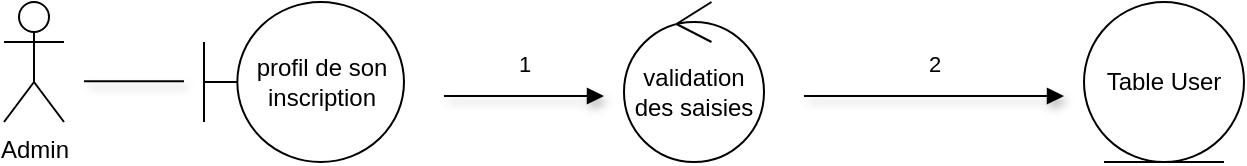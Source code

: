 <mxfile version="12.7.9" type="device"><diagram id="3YBZ4TyRGDd-K0dvz-aD" name="Page-1"><mxGraphModel dx="2942" dy="1105" grid="1" gridSize="10" guides="1" tooltips="1" connect="1" arrows="1" fold="1" page="1" pageScale="1" pageWidth="850" pageHeight="1100" math="0" shadow="0"><root><mxCell id="0"/><mxCell id="1" parent="0"/><mxCell id="W3wujk3GT0LRkmeRNSeT-1" value="Admin" style="shape=umlActor;verticalLabelPosition=bottom;labelBackgroundColor=#ffffff;verticalAlign=top;html=1;" parent="1" vertex="1"><mxGeometry x="70" y="110" width="30" height="60" as="geometry"/></mxCell><mxCell id="W3wujk3GT0LRkmeRNSeT-2" value="profil de son inscription" style="shape=umlBoundary;whiteSpace=wrap;html=1;" parent="1" vertex="1"><mxGeometry x="170" y="110" width="100" height="80" as="geometry"/></mxCell><mxCell id="W3wujk3GT0LRkmeRNSeT-3" value="validation des saisies" style="ellipse;shape=umlControl;whiteSpace=wrap;html=1;" parent="1" vertex="1"><mxGeometry x="380" y="110" width="70" height="80" as="geometry"/></mxCell><mxCell id="W3wujk3GT0LRkmeRNSeT-4" value="Table User" style="ellipse;shape=umlEntity;whiteSpace=wrap;html=1;" parent="1" vertex="1"><mxGeometry x="610" y="110" width="80" height="80" as="geometry"/></mxCell><mxCell id="W3wujk3GT0LRkmeRNSeT-6" value="" style="endArrow=none;html=1;shadow=1;" parent="1" edge="1"><mxGeometry width="50" height="50" relative="1" as="geometry"><mxPoint x="110" y="149.66" as="sourcePoint"/><mxPoint x="160" y="149.66" as="targetPoint"/><Array as="points"><mxPoint x="130" y="149.66"/></Array></mxGeometry></mxCell><mxCell id="W3wujk3GT0LRkmeRNSeT-9" value="&lt;span style=&quot;color: rgba(0 , 0 , 0 , 0) ; font-family: monospace ; font-size: 0px&quot;&gt;%3CmxGraphModel%3E%3Croot%3E%3CmxCell%20id%3D%220%22%2F%3E%3CmxCell%20id%3D%221%22%20parent%3D%220%22%2F%3E%3CmxCell%20id%3D%222%22%20value%3D%22%22%20style%3D%22endArrow%3Dnone%3Bhtml%3D1%3Bshadow%3D1%3B%22%20edge%3D%221%22%20parent%3D%221%22%3E%3CmxGeometry%20width%3D%2250%22%20height%3D%2250%22%20relative%3D%221%22%20as%3D%22geometry%22%3E%3CmxPoint%20x%3D%22110%22%20y%3D%22149.66%22%20as%3D%22sourcePoint%22%2F%3E%3CmxPoint%20x%3D%22160%22%20y%3D%22149.66%22%20as%3D%22targetPoint%22%2F%3E%3CArray%20as%3D%22points%22%3E%3CmxPoint%20x%3D%22130%22%20y%3D%22149.66%22%2F%3E%3C%2FArray%3E%3C%2FmxGeometry%3E%3C%2FmxCell%3E%3C%2Froot%3E%3C%2FmxGraphModel%3E&lt;/span&gt;" style="text;html=1;align=center;verticalAlign=middle;resizable=0;points=[];autosize=1;" parent="1" vertex="1"><mxGeometry x="341" y="157" width="20" height="20" as="geometry"/></mxCell><mxCell id="W3wujk3GT0LRkmeRNSeT-12" value="1" style="html=1;verticalAlign=bottom;endArrow=block;shadow=1;" parent="1" edge="1"><mxGeometry y="7" width="80" relative="1" as="geometry"><mxPoint x="290" y="157" as="sourcePoint"/><mxPoint x="370" y="157" as="targetPoint"/><mxPoint as="offset"/></mxGeometry></mxCell><mxCell id="W3wujk3GT0LRkmeRNSeT-14" value="2" style="html=1;verticalAlign=bottom;endArrow=block;shadow=1;" parent="1" edge="1"><mxGeometry y="7" width="80" relative="1" as="geometry"><mxPoint x="470" y="157" as="sourcePoint"/><mxPoint x="600" y="157" as="targetPoint"/><mxPoint as="offset"/></mxGeometry></mxCell></root></mxGraphModel></diagram></mxfile>